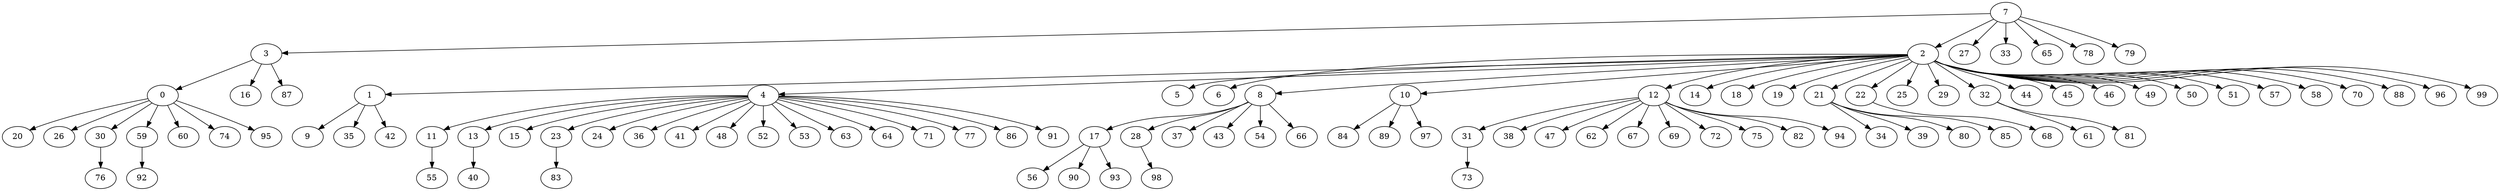 digraph grafoDorogovtsevMendes_n_100_BFS_7 {
7;
3;
2;
27;
33;
65;
78;
79;
0;
16;
87;
1;
4;
5;
6;
8;
10;
12;
14;
18;
19;
21;
22;
25;
29;
32;
44;
45;
46;
49;
50;
51;
57;
58;
70;
88;
96;
99;
20;
26;
30;
59;
60;
74;
95;
9;
35;
42;
11;
13;
15;
23;
24;
36;
41;
48;
52;
53;
63;
64;
71;
77;
86;
91;
17;
28;
37;
43;
54;
66;
84;
89;
97;
31;
38;
47;
62;
67;
69;
72;
75;
82;
94;
34;
39;
80;
85;
68;
61;
81;
76;
92;
55;
40;
83;
56;
90;
93;
98;
73;
7 -> 3;
7 -> 2;
7 -> 27;
7 -> 33;
7 -> 65;
7 -> 78;
7 -> 79;
3 -> 0;
3 -> 16;
3 -> 87;
2 -> 1;
2 -> 4;
2 -> 5;
2 -> 6;
2 -> 8;
2 -> 10;
2 -> 12;
2 -> 14;
2 -> 18;
2 -> 19;
2 -> 21;
2 -> 22;
2 -> 25;
2 -> 29;
2 -> 32;
2 -> 44;
2 -> 45;
2 -> 46;
2 -> 49;
2 -> 50;
2 -> 51;
2 -> 57;
2 -> 58;
2 -> 70;
2 -> 88;
2 -> 96;
2 -> 99;
0 -> 20;
0 -> 26;
0 -> 30;
0 -> 59;
0 -> 60;
0 -> 74;
0 -> 95;
1 -> 9;
1 -> 35;
1 -> 42;
4 -> 11;
4 -> 13;
4 -> 15;
4 -> 23;
4 -> 24;
4 -> 36;
4 -> 41;
4 -> 48;
4 -> 52;
4 -> 53;
4 -> 63;
4 -> 64;
4 -> 71;
4 -> 77;
4 -> 86;
4 -> 91;
8 -> 17;
8 -> 28;
8 -> 37;
8 -> 43;
8 -> 54;
8 -> 66;
10 -> 84;
10 -> 89;
10 -> 97;
12 -> 31;
12 -> 38;
12 -> 47;
12 -> 62;
12 -> 67;
12 -> 69;
12 -> 72;
12 -> 75;
12 -> 82;
12 -> 94;
21 -> 34;
21 -> 39;
21 -> 80;
21 -> 85;
22 -> 68;
32 -> 61;
32 -> 81;
30 -> 76;
59 -> 92;
11 -> 55;
13 -> 40;
23 -> 83;
17 -> 56;
17 -> 90;
17 -> 93;
28 -> 98;
31 -> 73;
}